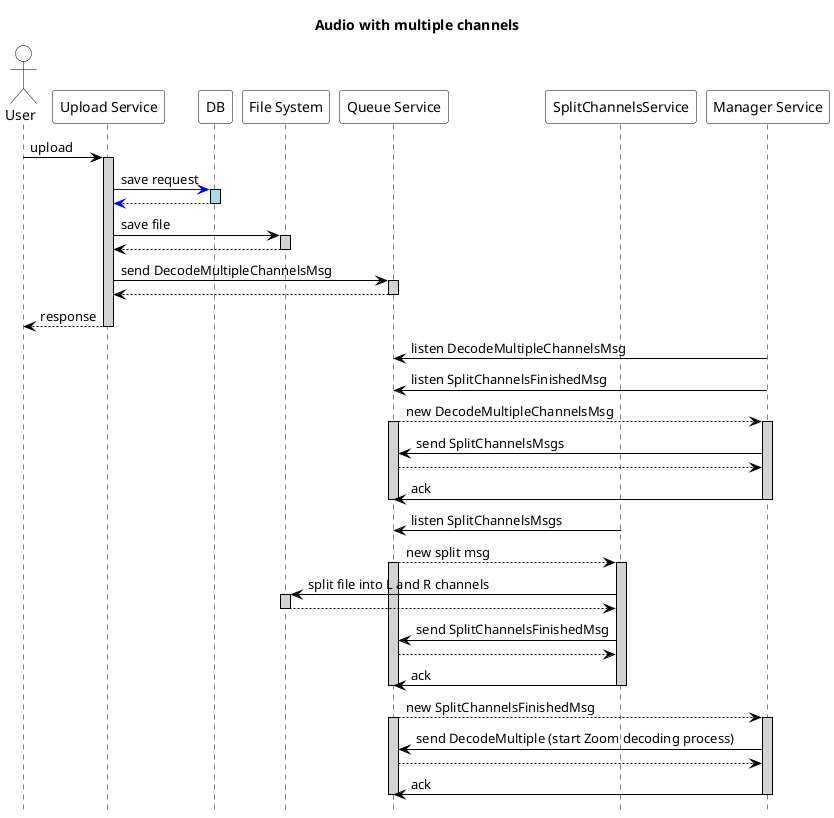 @startuml MultipleChannels

skinparam sequence {
ParticipantBorderColor Black
ActorBorderColor Black

ParticipantBackgroundColor White
ActorBackgroundColor White

ArrowColor black
LifeLineBorderColor black
LifeLineBackgroundColor lightgray

BoxBorderColor black
}
skinparam databaseBackgroundColor White
skinparam dataBaseBorderColor Blue

hide footbox
title Audio with multiple channels

' skinparam handwritten true

actor User
participant "Upload Service" as upload
participant "DB" as db
participant "File System" as fs
participant "Queue Service" as queue
participant "SplitChannelsService" as ms
participant "Manager Service" as manager

User -> upload: upload
activate upload

upload -[#blue]> db: save request
activate db #lightblue
db -[#blue]-> upload:
deactivate db

upload -> fs: save file
activate fs
fs --> upload:
deactivate fs

upload -> queue: send DecodeMultipleChannelsMsg
activate queue
queue --> upload:
deactivate queue

upload --> User: response
deactivate upload

manager -> queue: listen DecodeMultipleChannelsMsg
manager -> queue: listen SplitChannelsFinishedMsg

queue --> manager: new DecodeMultipleChannelsMsg
activate queue
activate manager
manager -> queue: send SplitChannelsMsgs
queue --> manager:
manager -> queue: ack
deactivate manager
deactivate queue


ms -> queue: listen SplitChannelsMsgs

queue --> ms: new split msg
activate queue

activate ms
ms -> fs: split file into L and R channels
activate fs
fs --> ms:
deactivate fs

ms -> queue: send SplitChannelsFinishedMsg
queue --> ms

ms -> queue: ack
deactivate queue
deactivate ms

queue --> manager: new SplitChannelsFinishedMsg
activate queue
activate manager
manager -> queue: send DecodeMultiple (start Zoom decoding process) 
queue --> manager:
manager -> queue: ack
deactivate manager
deactivate queue

@enduml
